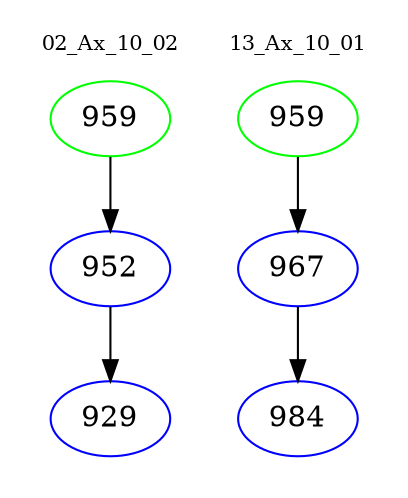 digraph{
subgraph cluster_0 {
color = white
label = "02_Ax_10_02";
fontsize=10;
T0_959 [label="959", color="green"]
T0_959 -> T0_952 [color="black"]
T0_952 [label="952", color="blue"]
T0_952 -> T0_929 [color="black"]
T0_929 [label="929", color="blue"]
}
subgraph cluster_1 {
color = white
label = "13_Ax_10_01";
fontsize=10;
T1_959 [label="959", color="green"]
T1_959 -> T1_967 [color="black"]
T1_967 [label="967", color="blue"]
T1_967 -> T1_984 [color="black"]
T1_984 [label="984", color="blue"]
}
}

